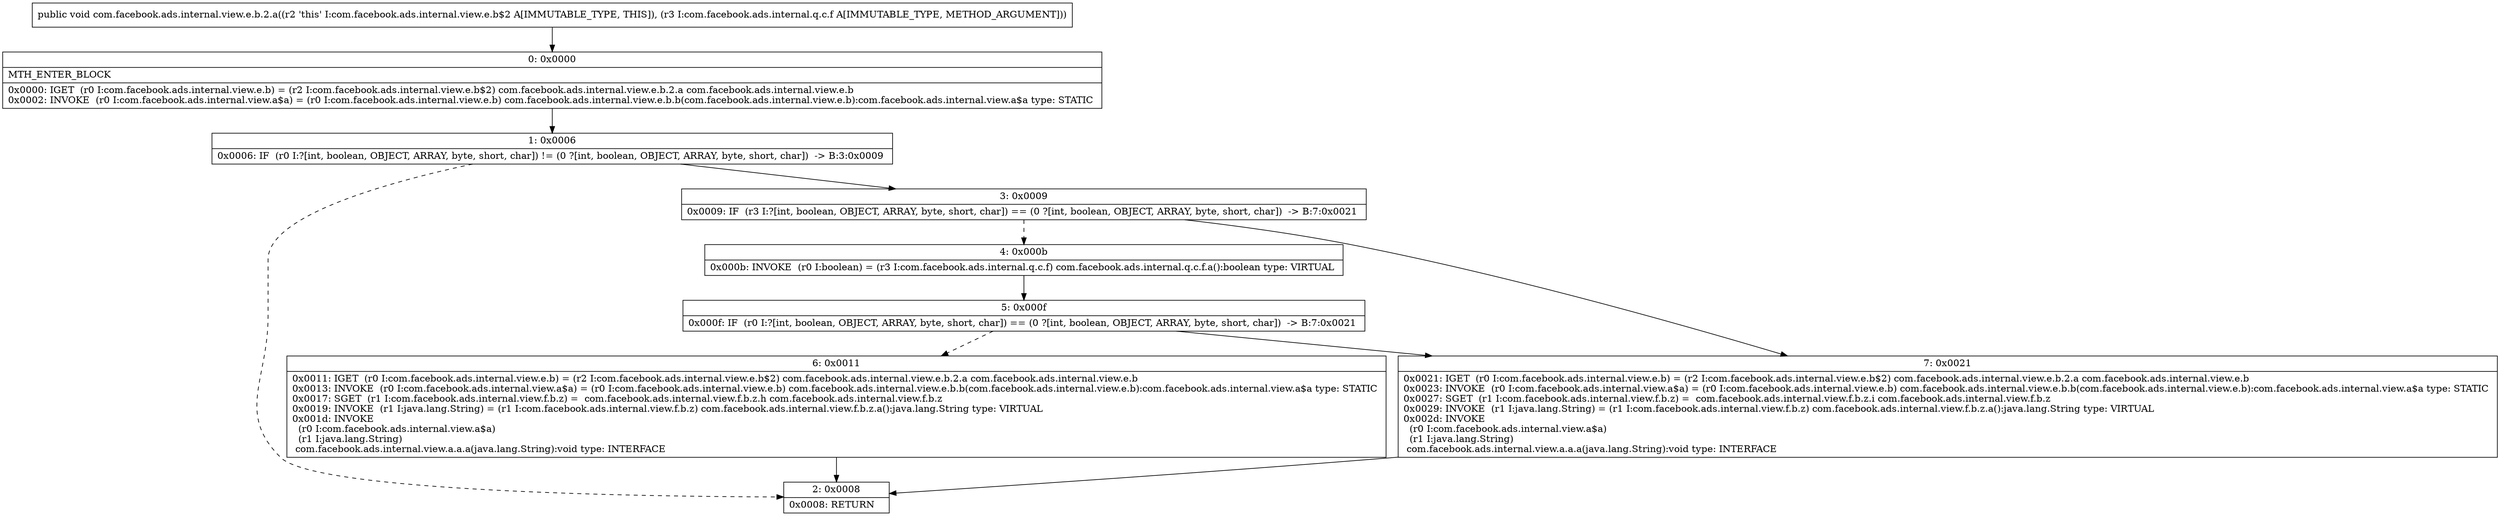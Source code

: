 digraph "CFG forcom.facebook.ads.internal.view.e.b.2.a(Lcom\/facebook\/ads\/internal\/q\/c\/f;)V" {
Node_0 [shape=record,label="{0\:\ 0x0000|MTH_ENTER_BLOCK\l|0x0000: IGET  (r0 I:com.facebook.ads.internal.view.e.b) = (r2 I:com.facebook.ads.internal.view.e.b$2) com.facebook.ads.internal.view.e.b.2.a com.facebook.ads.internal.view.e.b \l0x0002: INVOKE  (r0 I:com.facebook.ads.internal.view.a$a) = (r0 I:com.facebook.ads.internal.view.e.b) com.facebook.ads.internal.view.e.b.b(com.facebook.ads.internal.view.e.b):com.facebook.ads.internal.view.a$a type: STATIC \l}"];
Node_1 [shape=record,label="{1\:\ 0x0006|0x0006: IF  (r0 I:?[int, boolean, OBJECT, ARRAY, byte, short, char]) != (0 ?[int, boolean, OBJECT, ARRAY, byte, short, char])  \-\> B:3:0x0009 \l}"];
Node_2 [shape=record,label="{2\:\ 0x0008|0x0008: RETURN   \l}"];
Node_3 [shape=record,label="{3\:\ 0x0009|0x0009: IF  (r3 I:?[int, boolean, OBJECT, ARRAY, byte, short, char]) == (0 ?[int, boolean, OBJECT, ARRAY, byte, short, char])  \-\> B:7:0x0021 \l}"];
Node_4 [shape=record,label="{4\:\ 0x000b|0x000b: INVOKE  (r0 I:boolean) = (r3 I:com.facebook.ads.internal.q.c.f) com.facebook.ads.internal.q.c.f.a():boolean type: VIRTUAL \l}"];
Node_5 [shape=record,label="{5\:\ 0x000f|0x000f: IF  (r0 I:?[int, boolean, OBJECT, ARRAY, byte, short, char]) == (0 ?[int, boolean, OBJECT, ARRAY, byte, short, char])  \-\> B:7:0x0021 \l}"];
Node_6 [shape=record,label="{6\:\ 0x0011|0x0011: IGET  (r0 I:com.facebook.ads.internal.view.e.b) = (r2 I:com.facebook.ads.internal.view.e.b$2) com.facebook.ads.internal.view.e.b.2.a com.facebook.ads.internal.view.e.b \l0x0013: INVOKE  (r0 I:com.facebook.ads.internal.view.a$a) = (r0 I:com.facebook.ads.internal.view.e.b) com.facebook.ads.internal.view.e.b.b(com.facebook.ads.internal.view.e.b):com.facebook.ads.internal.view.a$a type: STATIC \l0x0017: SGET  (r1 I:com.facebook.ads.internal.view.f.b.z) =  com.facebook.ads.internal.view.f.b.z.h com.facebook.ads.internal.view.f.b.z \l0x0019: INVOKE  (r1 I:java.lang.String) = (r1 I:com.facebook.ads.internal.view.f.b.z) com.facebook.ads.internal.view.f.b.z.a():java.lang.String type: VIRTUAL \l0x001d: INVOKE  \l  (r0 I:com.facebook.ads.internal.view.a$a)\l  (r1 I:java.lang.String)\l com.facebook.ads.internal.view.a.a.a(java.lang.String):void type: INTERFACE \l}"];
Node_7 [shape=record,label="{7\:\ 0x0021|0x0021: IGET  (r0 I:com.facebook.ads.internal.view.e.b) = (r2 I:com.facebook.ads.internal.view.e.b$2) com.facebook.ads.internal.view.e.b.2.a com.facebook.ads.internal.view.e.b \l0x0023: INVOKE  (r0 I:com.facebook.ads.internal.view.a$a) = (r0 I:com.facebook.ads.internal.view.e.b) com.facebook.ads.internal.view.e.b.b(com.facebook.ads.internal.view.e.b):com.facebook.ads.internal.view.a$a type: STATIC \l0x0027: SGET  (r1 I:com.facebook.ads.internal.view.f.b.z) =  com.facebook.ads.internal.view.f.b.z.i com.facebook.ads.internal.view.f.b.z \l0x0029: INVOKE  (r1 I:java.lang.String) = (r1 I:com.facebook.ads.internal.view.f.b.z) com.facebook.ads.internal.view.f.b.z.a():java.lang.String type: VIRTUAL \l0x002d: INVOKE  \l  (r0 I:com.facebook.ads.internal.view.a$a)\l  (r1 I:java.lang.String)\l com.facebook.ads.internal.view.a.a.a(java.lang.String):void type: INTERFACE \l}"];
MethodNode[shape=record,label="{public void com.facebook.ads.internal.view.e.b.2.a((r2 'this' I:com.facebook.ads.internal.view.e.b$2 A[IMMUTABLE_TYPE, THIS]), (r3 I:com.facebook.ads.internal.q.c.f A[IMMUTABLE_TYPE, METHOD_ARGUMENT])) }"];
MethodNode -> Node_0;
Node_0 -> Node_1;
Node_1 -> Node_2[style=dashed];
Node_1 -> Node_3;
Node_3 -> Node_4[style=dashed];
Node_3 -> Node_7;
Node_4 -> Node_5;
Node_5 -> Node_6[style=dashed];
Node_5 -> Node_7;
Node_6 -> Node_2;
Node_7 -> Node_2;
}

